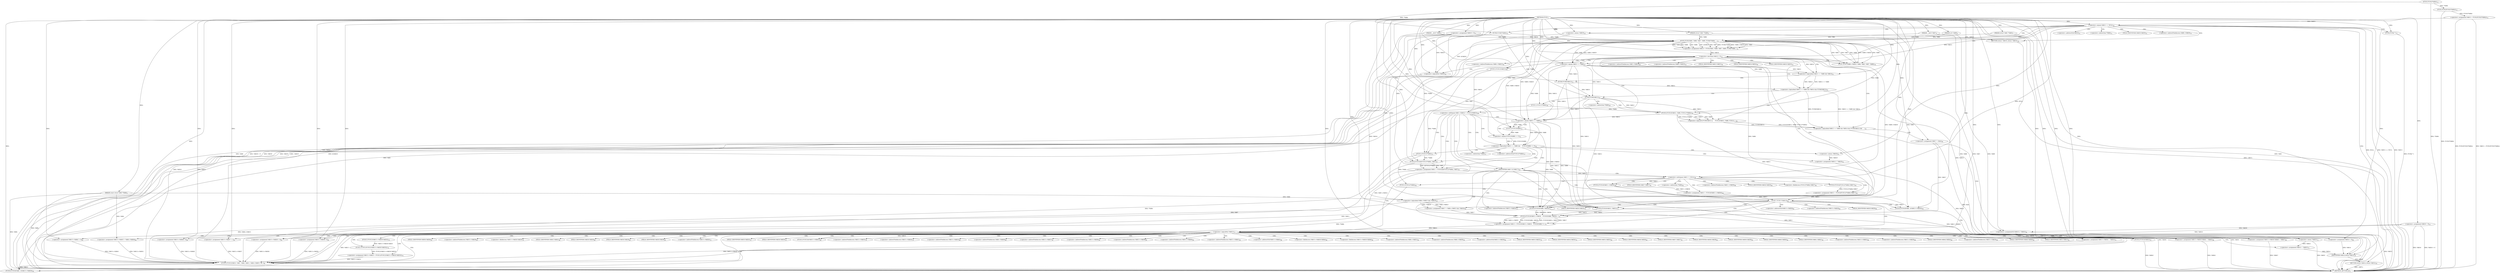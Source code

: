 digraph "FUN1" {  
"8" [label = <(METHOD,FUN1)<SUB>1</SUB>> ]
"291" [label = <(METHOD_RETURN,int)<SUB>1</SUB>> ]
"9" [label = <(PARAM,struct VAR1 *VAR2)<SUB>1</SUB>> ]
"10" [label = <(PARAM,const struct VAR3 *VAR4)<SUB>2</SUB>> ]
"11" [label = <(PARAM,struct VAR5 *VAR6)<SUB>3</SUB>> ]
"12" [label = <(PARAM,__be32 VAR7)<SUB>4</SUB>> ]
"13" [label = <(PARAM,__be32 VAR8)<SUB>4</SUB>> ]
"14" [label = <(PARAM,u32 VAR9)<SUB>4</SUB>> ]
"21" [label = <(&lt;operator&gt;.assignment,VAR16 = 0)<SUB>10</SUB>> ]
"26" [label = <(&lt;operator&gt;.assignment,VAR18 = 0)<SUB>12</SUB>> ]
"29" [label = <(&lt;operator&gt;.assignment,VAR15 = FUN2(FUN3(*VAR4)))<SUB>15</SUB>> ]
"45" [label = <(&lt;operator&gt;.assignment,VAR14 = FUN5(VAR2, VAR8, VAR7, VAR9, FUN6(*VAR4...)<SUB>21</SUB>> ]
"75" [label = <(&lt;operator&gt;.assignment,VAR17 = VAR4-&gt;VAR22 &amp;&amp; !VAR18)<SUB>30</SUB>> ]
"132" [label = <(&lt;operator&gt;.assignment,VAR11 = FUN14(&amp;FUN15(*VAR4), VAR7))<SUB>57</SUB>> ]
"175" [label = <(&lt;operator&gt;.assignment,VAR13 = FUN19(VAR15-&gt;VAR20,
			   FUN20(VAR6, V...)<SUB>70</SUB>> ]
"197" [label = <(&lt;operator&gt;.assignment,VAR13-&gt;VAR33 = FUN21(FUN22(VAR13-&gt;VAR28.VAR20)))<SUB>78</SUB>> ]
"208" [label = <(&lt;operator&gt;.assignment,VAR13-&gt;VAR34 = VAR16)<SUB>79</SUB>> ]
"213" [label = <(&lt;operator&gt;.assignment,VAR13-&gt;VAR35 = VAR4-&gt;VAR36)<SUB>80</SUB>> ]
"220" [label = <(&lt;operator&gt;.assignment,VAR13-&gt;VAR37 = 1)<SUB>81</SUB>> ]
"225" [label = <(&lt;operator&gt;.assignment,VAR13-&gt;VAR38 	= 0)<SUB>82</SUB>> ]
"230" [label = <(&lt;operator&gt;.assignment,VAR13-&gt;VAR39	= 0)<SUB>83</SUB>> ]
"235" [label = <(&lt;operator&gt;.assignment,VAR13-&gt;VAR40	= 0)<SUB>84</SUB>> ]
"240" [label = <(&lt;operator&gt;.assignment,VAR13-&gt;VAR41 = 0)<SUB>85</SUB>> ]
"245" [label = <(FUN23,FUN23(&amp;VAR13-&gt;VAR42))<SUB>86</SUB>> ]
"250" [label = <(FUN24,FUN24(VAR43))<SUB>87</SUB>> ]
"252" [label = <(&lt;operator&gt;.assignment,VAR13-&gt;VAR28.VAR44 = VAR45)<SUB>89</SUB>> ]
"259" [label = <(&lt;operator&gt;.assignment,VAR13-&gt;VAR28.VAR46 = VAR47)<SUB>90</SUB>> ]
"266" [label = <(FUN25,FUN25(VAR13, VAR7, VAR4, VAR11, VAR4-&gt;VAR22, VA...)<SUB>92</SUB>> ]
"278" [label = <(FUN26,FUN26(VAR2, &amp;VAR13-&gt;VAR28))<SUB>93</SUB>> ]
"285" [label = <(&lt;operator&gt;.assignment,VAR14 = 0)<SUB>95</SUB>> ]
"289" [label = <(RETURN,return VAR14;,return VAR14;)<SUB>97</SUB>> ]
"36" [label = <(&lt;operator&gt;.equals,VAR15 == NULL)<SUB>16</SUB>> ]
"62" [label = <(&lt;operator&gt;.lessThan,VAR14 &lt; 0)<SUB>23</SUB>> ]
"84" [label = <(&lt;operator&gt;.logicalAnd,VAR15 == VAR6 &amp;&amp; VAR14 &amp;&amp; FUN8(VAR15) &amp;&amp;


 	  ...)<SUB>31</SUB>> ]
"110" [label = <(&lt;operator&gt;.notEquals,VAR2-&gt;VAR24 != FUN12(VAR25))<SUB>48</SUB>> ]
"141" [label = <(IDENTIFIER,VAR17,if (VAR17))<SUB>58</SUB>> ]
"189" [label = <(&lt;operator&gt;.logicalNot,!VAR13)<SUB>73</SUB>> ]
"290" [label = <(IDENTIFIER,VAR14,return VAR14;)<SUB>97</SUB>> ]
"31" [label = <(FUN2,FUN2(FUN3(*VAR4)))<SUB>15</SUB>> ]
"40" [label = <(FUN4,FUN4(&quot;&quot;))<SUB>17</SUB>> ]
"42" [label = <(RETURN,return -VAR19;,return -VAR19;)<SUB>18</SUB>> ]
"47" [label = <(FUN5,FUN5(VAR2, VAR8, VAR7, VAR9, FUN6(*VAR4),
				 ...)<SUB>21</SUB>> ]
"66" [label = <(FUN7,FUN7(VAR6-&gt;VAR20, VAR6, VAR2, VAR7,
					 VAR8))<SUB>24</SUB>> ]
"77" [label = <(&lt;operator&gt;.logicalAnd,VAR4-&gt;VAR22 &amp;&amp; !VAR18)<SUB>30</SUB>> ]
"103" [label = <(&lt;operators&gt;.assignmentOr,VAR16 |= VAR23)<SUB>38</SUB>> ]
"106" [label = <(&lt;operator&gt;.assignment,VAR17 = false)<SUB>40</SUB>> ]
"134" [label = <(FUN14,FUN14(&amp;FUN15(*VAR4), VAR7))<SUB>57</SUB>> ]
"177" [label = <(FUN19,FUN19(VAR15-&gt;VAR20,
			   FUN20(VAR6, VAR30),
	...)<SUB>70</SUB>> ]
"192" [label = <(&lt;operator&gt;.assignment,VAR14 = -VAR32)<SUB>74</SUB>> ]
"201" [label = <(FUN21,FUN21(FUN22(VAR13-&gt;VAR28.VAR20)))<SUB>78</SUB>> ]
"32" [label = <(FUN3,FUN3(*VAR4))<SUB>15</SUB>> ]
"43" [label = <(&lt;operator&gt;.minus,-VAR19)<SUB>18</SUB>> ]
"52" [label = <(FUN6,FUN6(*VAR4))<SUB>21</SUB>> ]
"81" [label = <(&lt;operator&gt;.logicalNot,!VAR18)<SUB>30</SUB>> ]
"85" [label = <(&lt;operator&gt;.logicalAnd,VAR15 == VAR6 &amp;&amp; VAR14 &amp;&amp; FUN8(VAR15))<SUB>31</SUB>> ]
"93" [label = <(&lt;operator&gt;.logicalOr,FUN9(VAR15) ||

	     FUN10(VAR15, VAR8, FUN11(...)<SUB>34</SUB>> ]
"114" [label = <(FUN12,FUN12(VAR25))<SUB>48</SUB>> ]
"118" [label = <(&lt;operator&gt;.logicalAnd,VAR15 == VAR6 &amp;&amp;
		    FUN13(VAR6) == 0)<SUB>50</SUB>> ]
"144" [label = <(&lt;operator&gt;.notEquals,VAR11 != NULL)<SUB>59</SUB>> ]
"165" [label = <(FUN17,FUN17(VAR13))<SUB>64</SUB>> ]
"181" [label = <(FUN20,FUN20(VAR6, VAR30))<SUB>71</SUB>> ]
"184" [label = <(FUN20,FUN20(VAR15, VAR31))<SUB>72</SUB>> ]
"202" [label = <(FUN22,FUN22(VAR13-&gt;VAR28.VAR20))<SUB>78</SUB>> ]
"86" [label = <(&lt;operator&gt;.logicalAnd,VAR15 == VAR6 &amp;&amp; VAR14)<SUB>31</SUB>> ]
"91" [label = <(FUN8,FUN8(VAR15))<SUB>31</SUB>> ]
"94" [label = <(FUN9,FUN9(VAR15))<SUB>34</SUB>> ]
"96" [label = <(FUN10,FUN10(VAR15, VAR8, FUN11(*VAR4)))<SUB>36</SUB>> ]
"127" [label = <(&lt;operator&gt;.assignment,VAR14 = -VAR19)<SUB>52</SUB>> ]
"136" [label = <(FUN15,FUN15(*VAR4))<SUB>57</SUB>> ]
"148" [label = <(&lt;operator&gt;.assignment,VAR13 = FUN16(VAR11-&gt;VAR26))<SUB>60</SUB>> ]
"168" [label = <(FUN18,FUN18(VAR2, &amp;VAR13-&gt;VAR28))<SUB>65</SUB>> ]
"194" [label = <(&lt;operator&gt;.minus,-VAR32)<SUB>74</SUB>> ]
"87" [label = <(&lt;operator&gt;.equals,VAR15 == VAR6)<SUB>31</SUB>> ]
"99" [label = <(FUN11,FUN11(*VAR4))<SUB>36</SUB>> ]
"119" [label = <(&lt;operator&gt;.equals,VAR15 == VAR6)<SUB>50</SUB>> ]
"122" [label = <(&lt;operator&gt;.equals,FUN13(VAR6) == 0)<SUB>51</SUB>> ]
"156" [label = <(&lt;operator&gt;.assignment,VAR13 = FUN16(FUN15(*VAR4).VAR27))<SUB>62</SUB>> ]
"123" [label = <(FUN13,FUN13(VAR6))<SUB>51</SUB>> ]
"129" [label = <(&lt;operator&gt;.minus,-VAR19)<SUB>52</SUB>> ]
"150" [label = <(FUN16,FUN16(VAR11-&gt;VAR26))<SUB>60</SUB>> ]
"158" [label = <(FUN16,FUN16(FUN15(*VAR4).VAR27))<SUB>62</SUB>> ]
"160" [label = <(FUN15,FUN15(*VAR4))<SUB>62</SUB>> ]
"198" [label = <(&lt;operator&gt;.indirectFieldAccess,VAR13-&gt;VAR33)<SUB>78</SUB>> ]
"209" [label = <(&lt;operator&gt;.indirectFieldAccess,VAR13-&gt;VAR34)<SUB>79</SUB>> ]
"214" [label = <(&lt;operator&gt;.indirectFieldAccess,VAR13-&gt;VAR35)<SUB>80</SUB>> ]
"217" [label = <(&lt;operator&gt;.indirectFieldAccess,VAR4-&gt;VAR36)<SUB>80</SUB>> ]
"221" [label = <(&lt;operator&gt;.indirectFieldAccess,VAR13-&gt;VAR37)<SUB>81</SUB>> ]
"226" [label = <(&lt;operator&gt;.indirectFieldAccess,VAR13-&gt;VAR38)<SUB>82</SUB>> ]
"231" [label = <(&lt;operator&gt;.indirectFieldAccess,VAR13-&gt;VAR39)<SUB>83</SUB>> ]
"236" [label = <(&lt;operator&gt;.indirectFieldAccess,VAR13-&gt;VAR40)<SUB>84</SUB>> ]
"241" [label = <(&lt;operator&gt;.indirectFieldAccess,VAR13-&gt;VAR41)<SUB>85</SUB>> ]
"246" [label = <(&lt;operator&gt;.addressOf,&amp;VAR13-&gt;VAR42)<SUB>86</SUB>> ]
"253" [label = <(&lt;operator&gt;.fieldAccess,VAR13-&gt;VAR28.VAR44)<SUB>89</SUB>> ]
"260" [label = <(&lt;operator&gt;.fieldAccess,VAR13-&gt;VAR28.VAR46)<SUB>90</SUB>> ]
"271" [label = <(&lt;operator&gt;.indirectFieldAccess,VAR4-&gt;VAR22)<SUB>92</SUB>> ]
"274" [label = <(&lt;operator&gt;.indirectFieldAccess,VAR4-&gt;VAR36)<SUB>92</SUB>> ]
"280" [label = <(&lt;operator&gt;.addressOf,&amp;VAR13-&gt;VAR28)<SUB>93</SUB>> ]
"55" [label = <(&lt;operator&gt;.indirectFieldAccess,VAR6-&gt;VAR20)<SUB>22</SUB>> ]
"59" [label = <(&lt;operator&gt;.addressOf,&amp;VAR18)<SUB>22</SUB>> ]
"78" [label = <(&lt;operator&gt;.indirectFieldAccess,VAR4-&gt;VAR22)<SUB>30</SUB>> ]
"111" [label = <(&lt;operator&gt;.indirectFieldAccess,VAR2-&gt;VAR24)<SUB>48</SUB>> ]
"135" [label = <(&lt;operator&gt;.addressOf,&amp;FUN15(*VAR4))<SUB>57</SUB>> ]
"178" [label = <(&lt;operator&gt;.indirectFieldAccess,VAR15-&gt;VAR20)<SUB>70</SUB>> ]
"200" [label = <(FIELD_IDENTIFIER,VAR33,VAR33)<SUB>78</SUB>> ]
"211" [label = <(FIELD_IDENTIFIER,VAR34,VAR34)<SUB>79</SUB>> ]
"216" [label = <(FIELD_IDENTIFIER,VAR35,VAR35)<SUB>80</SUB>> ]
"219" [label = <(FIELD_IDENTIFIER,VAR36,VAR36)<SUB>80</SUB>> ]
"223" [label = <(FIELD_IDENTIFIER,VAR37,VAR37)<SUB>81</SUB>> ]
"228" [label = <(FIELD_IDENTIFIER,VAR38,VAR38)<SUB>82</SUB>> ]
"233" [label = <(FIELD_IDENTIFIER,VAR39,VAR39)<SUB>83</SUB>> ]
"238" [label = <(FIELD_IDENTIFIER,VAR40,VAR40)<SUB>84</SUB>> ]
"243" [label = <(FIELD_IDENTIFIER,VAR41,VAR41)<SUB>85</SUB>> ]
"247" [label = <(&lt;operator&gt;.indirectFieldAccess,VAR13-&gt;VAR42)<SUB>86</SUB>> ]
"254" [label = <(&lt;operator&gt;.indirectFieldAccess,VAR13-&gt;VAR28)<SUB>89</SUB>> ]
"257" [label = <(FIELD_IDENTIFIER,VAR44,VAR44)<SUB>89</SUB>> ]
"261" [label = <(&lt;operator&gt;.indirectFieldAccess,VAR13-&gt;VAR28)<SUB>90</SUB>> ]
"264" [label = <(FIELD_IDENTIFIER,VAR46,VAR46)<SUB>90</SUB>> ]
"273" [label = <(FIELD_IDENTIFIER,VAR22,VAR22)<SUB>92</SUB>> ]
"276" [label = <(FIELD_IDENTIFIER,VAR36,VAR36)<SUB>92</SUB>> ]
"281" [label = <(&lt;operator&gt;.indirectFieldAccess,VAR13-&gt;VAR28)<SUB>93</SUB>> ]
"53" [label = <(&lt;operator&gt;.indirection,*VAR4)<SUB>21</SUB>> ]
"57" [label = <(FIELD_IDENTIFIER,VAR20,VAR20)<SUB>22</SUB>> ]
"67" [label = <(&lt;operator&gt;.indirectFieldAccess,VAR6-&gt;VAR20)<SUB>24</SUB>> ]
"80" [label = <(FIELD_IDENTIFIER,VAR22,VAR22)<SUB>30</SUB>> ]
"113" [label = <(FIELD_IDENTIFIER,VAR24,VAR24)<SUB>48</SUB>> ]
"180" [label = <(FIELD_IDENTIFIER,VAR20,VAR20)<SUB>70</SUB>> ]
"203" [label = <(&lt;operator&gt;.fieldAccess,VAR13-&gt;VAR28.VAR20)<SUB>78</SUB>> ]
"249" [label = <(FIELD_IDENTIFIER,VAR42,VAR42)<SUB>86</SUB>> ]
"256" [label = <(FIELD_IDENTIFIER,VAR28,VAR28)<SUB>89</SUB>> ]
"263" [label = <(FIELD_IDENTIFIER,VAR28,VAR28)<SUB>90</SUB>> ]
"283" [label = <(FIELD_IDENTIFIER,VAR28,VAR28)<SUB>93</SUB>> ]
"69" [label = <(FIELD_IDENTIFIER,VAR20,VAR20)<SUB>24</SUB>> ]
"137" [label = <(&lt;operator&gt;.indirection,*VAR4)<SUB>57</SUB>> ]
"204" [label = <(&lt;operator&gt;.indirectFieldAccess,VAR13-&gt;VAR28)<SUB>78</SUB>> ]
"207" [label = <(FIELD_IDENTIFIER,VAR20,VAR20)<SUB>78</SUB>> ]
"100" [label = <(&lt;operator&gt;.indirection,*VAR4)<SUB>36</SUB>> ]
"170" [label = <(&lt;operator&gt;.addressOf,&amp;VAR13-&gt;VAR28)<SUB>65</SUB>> ]
"206" [label = <(FIELD_IDENTIFIER,VAR28,VAR28)<SUB>78</SUB>> ]
"151" [label = <(&lt;operator&gt;.indirectFieldAccess,VAR11-&gt;VAR26)<SUB>60</SUB>> ]
"171" [label = <(&lt;operator&gt;.indirectFieldAccess,VAR13-&gt;VAR28)<SUB>65</SUB>> ]
"153" [label = <(FIELD_IDENTIFIER,VAR26,VAR26)<SUB>60</SUB>> ]
"159" [label = <(&lt;operator&gt;.fieldAccess,FUN15(*VAR4).VAR27)<SUB>62</SUB>> ]
"173" [label = <(FIELD_IDENTIFIER,VAR28,VAR28)<SUB>65</SUB>> ]
"163" [label = <(FIELD_IDENTIFIER,VAR27,VAR27)<SUB>62</SUB>> ]
"161" [label = <(&lt;operator&gt;.indirection,*VAR4)<SUB>62</SUB>> ]
  "289" -> "291"  [ label = "DDG: &lt;RET&gt;"] 
  "42" -> "291"  [ label = "DDG: &lt;RET&gt;"] 
  "9" -> "291"  [ label = "DDG: VAR2"] 
  "10" -> "291"  [ label = "DDG: VAR4"] 
  "11" -> "291"  [ label = "DDG: VAR6"] 
  "12" -> "291"  [ label = "DDG: VAR7"] 
  "13" -> "291"  [ label = "DDG: VAR8"] 
  "14" -> "291"  [ label = "DDG: VAR9"] 
  "21" -> "291"  [ label = "DDG: VAR16"] 
  "21" -> "291"  [ label = "DDG: VAR16 = 0"] 
  "26" -> "291"  [ label = "DDG: VAR18"] 
  "26" -> "291"  [ label = "DDG: VAR18 = 0"] 
  "32" -> "291"  [ label = "DDG: *VAR4"] 
  "31" -> "291"  [ label = "DDG: FUN3(*VAR4)"] 
  "29" -> "291"  [ label = "DDG: FUN2(FUN3(*VAR4))"] 
  "29" -> "291"  [ label = "DDG: VAR15 = FUN2(FUN3(*VAR4))"] 
  "36" -> "291"  [ label = "DDG: VAR15"] 
  "36" -> "291"  [ label = "DDG: NULL"] 
  "36" -> "291"  [ label = "DDG: VAR15 == NULL"] 
  "40" -> "291"  [ label = "DDG: FUN4(&quot;&quot;)"] 
  "43" -> "291"  [ label = "DDG: VAR19"] 
  "43" -> "291"  [ label = "DDG: -VAR19"] 
  "194" -> "291"  [ label = "DDG: VAR32"] 
  "250" -> "291"  [ label = "DDG: VAR43"] 
  "184" -> "291"  [ label = "DDG: VAR31"] 
  "114" -> "291"  [ label = "DDG: VAR25"] 
  "252" -> "291"  [ label = "DDG: VAR45"] 
  "259" -> "291"  [ label = "DDG: VAR47"] 
  "181" -> "291"  [ label = "DDG: VAR30"] 
  "106" -> "291"  [ label = "DDG: false"] 
  "103" -> "291"  [ label = "DDG: VAR23"] 
  "8" -> "9"  [ label = "DDG: "] 
  "8" -> "10"  [ label = "DDG: "] 
  "8" -> "11"  [ label = "DDG: "] 
  "8" -> "12"  [ label = "DDG: "] 
  "8" -> "13"  [ label = "DDG: "] 
  "8" -> "14"  [ label = "DDG: "] 
  "8" -> "21"  [ label = "DDG: "] 
  "8" -> "26"  [ label = "DDG: "] 
  "31" -> "29"  [ label = "DDG: FUN3(*VAR4)"] 
  "47" -> "45"  [ label = "DDG: VAR6"] 
  "47" -> "45"  [ label = "DDG: VAR8"] 
  "47" -> "45"  [ label = "DDG: &amp;VAR18"] 
  "47" -> "45"  [ label = "DDG: VAR7"] 
  "47" -> "45"  [ label = "DDG: FUN6(*VAR4)"] 
  "47" -> "45"  [ label = "DDG: VAR6-&gt;VAR20"] 
  "47" -> "45"  [ label = "DDG: VAR2"] 
  "47" -> "45"  [ label = "DDG: VAR9"] 
  "77" -> "75"  [ label = "DDG: VAR4-&gt;VAR22"] 
  "77" -> "75"  [ label = "DDG: !VAR18"] 
  "134" -> "132"  [ label = "DDG: &amp;FUN15(*VAR4)"] 
  "134" -> "132"  [ label = "DDG: VAR7"] 
  "177" -> "175"  [ label = "DDG: VAR15-&gt;VAR20"] 
  "177" -> "175"  [ label = "DDG: FUN20(VAR6, VAR30)"] 
  "177" -> "175"  [ label = "DDG: FUN20(VAR15, VAR31)"] 
  "177" -> "175"  [ label = "DDG: VAR17"] 
  "201" -> "197"  [ label = "DDG: FUN22(VAR13-&gt;VAR28.VAR20)"] 
  "21" -> "208"  [ label = "DDG: VAR16"] 
  "103" -> "208"  [ label = "DDG: VAR16"] 
  "8" -> "208"  [ label = "DDG: "] 
  "10" -> "213"  [ label = "DDG: VAR4"] 
  "8" -> "220"  [ label = "DDG: "] 
  "8" -> "225"  [ label = "DDG: "] 
  "8" -> "230"  [ label = "DDG: "] 
  "8" -> "235"  [ label = "DDG: "] 
  "8" -> "240"  [ label = "DDG: "] 
  "8" -> "252"  [ label = "DDG: "] 
  "8" -> "259"  [ label = "DDG: "] 
  "8" -> "285"  [ label = "DDG: "] 
  "290" -> "289"  [ label = "DDG: VAR14"] 
  "8" -> "141"  [ label = "DDG: "] 
  "189" -> "245"  [ label = "DDG: VAR13"] 
  "8" -> "250"  [ label = "DDG: "] 
  "189" -> "266"  [ label = "DDG: VAR13"] 
  "197" -> "266"  [ label = "DDG: VAR13-&gt;VAR33"] 
  "208" -> "266"  [ label = "DDG: VAR13-&gt;VAR34"] 
  "213" -> "266"  [ label = "DDG: VAR13-&gt;VAR35"] 
  "220" -> "266"  [ label = "DDG: VAR13-&gt;VAR37"] 
  "225" -> "266"  [ label = "DDG: VAR13-&gt;VAR38"] 
  "230" -> "266"  [ label = "DDG: VAR13-&gt;VAR39"] 
  "235" -> "266"  [ label = "DDG: VAR13-&gt;VAR40"] 
  "240" -> "266"  [ label = "DDG: VAR13-&gt;VAR41"] 
  "8" -> "266"  [ label = "DDG: "] 
  "134" -> "266"  [ label = "DDG: VAR7"] 
  "10" -> "266"  [ label = "DDG: VAR4"] 
  "77" -> "266"  [ label = "DDG: VAR4-&gt;VAR22"] 
  "136" -> "266"  [ label = "DDG: *VAR4"] 
  "160" -> "266"  [ label = "DDG: *VAR4"] 
  "132" -> "266"  [ label = "DDG: VAR11"] 
  "144" -> "266"  [ label = "DDG: VAR11"] 
  "150" -> "266"  [ label = "DDG: VAR11-&gt;VAR26"] 
  "26" -> "266"  [ label = "DDG: VAR18"] 
  "47" -> "266"  [ label = "DDG: &amp;VAR18"] 
  "81" -> "266"  [ label = "DDG: VAR18"] 
  "47" -> "278"  [ label = "DDG: VAR2"] 
  "110" -> "278"  [ label = "DDG: VAR2-&gt;VAR24"] 
  "8" -> "278"  [ label = "DDG: "] 
  "266" -> "278"  [ label = "DDG: VAR13"] 
  "192" -> "290"  [ label = "DDG: VAR14"] 
  "285" -> "290"  [ label = "DDG: VAR14"] 
  "127" -> "290"  [ label = "DDG: VAR14"] 
  "62" -> "290"  [ label = "DDG: VAR14"] 
  "8" -> "290"  [ label = "DDG: "] 
  "32" -> "31"  [ label = "DDG: *VAR4"] 
  "29" -> "36"  [ label = "DDG: VAR15"] 
  "8" -> "36"  [ label = "DDG: "] 
  "43" -> "42"  [ label = "DDG: -VAR19"] 
  "9" -> "47"  [ label = "DDG: VAR2"] 
  "8" -> "47"  [ label = "DDG: "] 
  "13" -> "47"  [ label = "DDG: VAR8"] 
  "12" -> "47"  [ label = "DDG: VAR7"] 
  "14" -> "47"  [ label = "DDG: VAR9"] 
  "52" -> "47"  [ label = "DDG: *VAR4"] 
  "11" -> "47"  [ label = "DDG: VAR6"] 
  "26" -> "47"  [ label = "DDG: VAR18"] 
  "45" -> "62"  [ label = "DDG: VAR14"] 
  "8" -> "62"  [ label = "DDG: "] 
  "10" -> "77"  [ label = "DDG: VAR4"] 
  "81" -> "77"  [ label = "DDG: VAR18"] 
  "85" -> "84"  [ label = "DDG: VAR15 == VAR6 &amp;&amp; VAR14"] 
  "85" -> "84"  [ label = "DDG: FUN8(VAR15)"] 
  "93" -> "84"  [ label = "DDG: FUN9(VAR15)"] 
  "93" -> "84"  [ label = "DDG: FUN10(VAR15, VAR8, FUN11(*VAR4))"] 
  "8" -> "103"  [ label = "DDG: "] 
  "8" -> "106"  [ label = "DDG: "] 
  "47" -> "110"  [ label = "DDG: VAR2"] 
  "114" -> "110"  [ label = "DDG: VAR25"] 
  "136" -> "134"  [ label = "DDG: *VAR4"] 
  "47" -> "134"  [ label = "DDG: VAR7"] 
  "8" -> "134"  [ label = "DDG: "] 
  "184" -> "177"  [ label = "DDG: VAR15"] 
  "181" -> "177"  [ label = "DDG: VAR6"] 
  "181" -> "177"  [ label = "DDG: VAR30"] 
  "184" -> "177"  [ label = "DDG: VAR31"] 
  "75" -> "177"  [ label = "DDG: VAR17"] 
  "106" -> "177"  [ label = "DDG: VAR17"] 
  "8" -> "177"  [ label = "DDG: "] 
  "175" -> "189"  [ label = "DDG: VAR13"] 
  "8" -> "189"  [ label = "DDG: "] 
  "194" -> "192"  [ label = "DDG: VAR32"] 
  "202" -> "201"  [ label = "DDG: VAR13-&gt;VAR28.VAR20"] 
  "8" -> "40"  [ label = "DDG: "] 
  "32" -> "52"  [ label = "DDG: *VAR4"] 
  "47" -> "66"  [ label = "DDG: VAR6-&gt;VAR20"] 
  "47" -> "66"  [ label = "DDG: VAR6"] 
  "8" -> "66"  [ label = "DDG: "] 
  "47" -> "66"  [ label = "DDG: VAR2"] 
  "47" -> "66"  [ label = "DDG: VAR7"] 
  "47" -> "66"  [ label = "DDG: VAR8"] 
  "26" -> "81"  [ label = "DDG: VAR18"] 
  "47" -> "81"  [ label = "DDG: &amp;VAR18"] 
  "8" -> "81"  [ label = "DDG: "] 
  "86" -> "85"  [ label = "DDG: VAR15 == VAR6"] 
  "86" -> "85"  [ label = "DDG: VAR14"] 
  "91" -> "85"  [ label = "DDG: VAR15"] 
  "94" -> "93"  [ label = "DDG: VAR15"] 
  "96" -> "93"  [ label = "DDG: VAR15"] 
  "96" -> "93"  [ label = "DDG: VAR8"] 
  "96" -> "93"  [ label = "DDG: FUN11(*VAR4)"] 
  "21" -> "103"  [ label = "DDG: VAR16"] 
  "8" -> "114"  [ label = "DDG: "] 
  "47" -> "181"  [ label = "DDG: VAR6-&gt;VAR20"] 
  "87" -> "181"  [ label = "DDG: VAR6"] 
  "119" -> "181"  [ label = "DDG: VAR6"] 
  "123" -> "181"  [ label = "DDG: VAR6"] 
  "8" -> "181"  [ label = "DDG: "] 
  "87" -> "184"  [ label = "DDG: VAR15"] 
  "91" -> "184"  [ label = "DDG: VAR15"] 
  "94" -> "184"  [ label = "DDG: VAR15"] 
  "96" -> "184"  [ label = "DDG: VAR15"] 
  "119" -> "184"  [ label = "DDG: VAR15"] 
  "8" -> "184"  [ label = "DDG: "] 
  "8" -> "43"  [ label = "DDG: "] 
  "87" -> "86"  [ label = "DDG: VAR15"] 
  "87" -> "86"  [ label = "DDG: VAR6"] 
  "62" -> "86"  [ label = "DDG: VAR14"] 
  "8" -> "86"  [ label = "DDG: "] 
  "87" -> "91"  [ label = "DDG: VAR15"] 
  "8" -> "91"  [ label = "DDG: "] 
  "87" -> "94"  [ label = "DDG: VAR15"] 
  "91" -> "94"  [ label = "DDG: VAR15"] 
  "8" -> "94"  [ label = "DDG: "] 
  "94" -> "96"  [ label = "DDG: VAR15"] 
  "8" -> "96"  [ label = "DDG: "] 
  "47" -> "96"  [ label = "DDG: VAR8"] 
  "99" -> "96"  [ label = "DDG: *VAR4"] 
  "119" -> "118"  [ label = "DDG: VAR15"] 
  "119" -> "118"  [ label = "DDG: VAR6"] 
  "122" -> "118"  [ label = "DDG: FUN13(VAR6)"] 
  "122" -> "118"  [ label = "DDG: 0"] 
  "129" -> "127"  [ label = "DDG: VAR19"] 
  "52" -> "136"  [ label = "DDG: *VAR4"] 
  "99" -> "136"  [ label = "DDG: *VAR4"] 
  "132" -> "144"  [ label = "DDG: VAR11"] 
  "8" -> "144"  [ label = "DDG: "] 
  "36" -> "144"  [ label = "DDG: NULL"] 
  "150" -> "148"  [ label = "DDG: VAR11-&gt;VAR26"] 
  "156" -> "165"  [ label = "DDG: VAR13"] 
  "148" -> "165"  [ label = "DDG: VAR13"] 
  "8" -> "165"  [ label = "DDG: "] 
  "8" -> "194"  [ label = "DDG: "] 
  "36" -> "87"  [ label = "DDG: VAR15"] 
  "8" -> "87"  [ label = "DDG: "] 
  "47" -> "87"  [ label = "DDG: VAR6-&gt;VAR20"] 
  "47" -> "87"  [ label = "DDG: VAR6"] 
  "52" -> "99"  [ label = "DDG: *VAR4"] 
  "87" -> "119"  [ label = "DDG: VAR15"] 
  "91" -> "119"  [ label = "DDG: VAR15"] 
  "94" -> "119"  [ label = "DDG: VAR15"] 
  "96" -> "119"  [ label = "DDG: VAR15"] 
  "8" -> "119"  [ label = "DDG: "] 
  "47" -> "119"  [ label = "DDG: VAR6-&gt;VAR20"] 
  "87" -> "119"  [ label = "DDG: VAR6"] 
  "123" -> "122"  [ label = "DDG: VAR6"] 
  "8" -> "122"  [ label = "DDG: "] 
  "158" -> "156"  [ label = "DDG: FUN15(*VAR4).VAR27"] 
  "47" -> "168"  [ label = "DDG: VAR2"] 
  "110" -> "168"  [ label = "DDG: VAR2-&gt;VAR24"] 
  "8" -> "168"  [ label = "DDG: "] 
  "165" -> "168"  [ label = "DDG: VAR13"] 
  "47" -> "123"  [ label = "DDG: VAR6-&gt;VAR20"] 
  "119" -> "123"  [ label = "DDG: VAR6"] 
  "8" -> "123"  [ label = "DDG: "] 
  "8" -> "129"  [ label = "DDG: "] 
  "144" -> "150"  [ label = "DDG: VAR11"] 
  "136" -> "160"  [ label = "DDG: *VAR4"] 
  "36" -> "42"  [ label = "CDG: "] 
  "36" -> "52"  [ label = "CDG: "] 
  "36" -> "40"  [ label = "CDG: "] 
  "36" -> "59"  [ label = "CDG: "] 
  "36" -> "53"  [ label = "CDG: "] 
  "36" -> "55"  [ label = "CDG: "] 
  "36" -> "57"  [ label = "CDG: "] 
  "36" -> "289"  [ label = "CDG: "] 
  "36" -> "43"  [ label = "CDG: "] 
  "36" -> "47"  [ label = "CDG: "] 
  "36" -> "45"  [ label = "CDG: "] 
  "36" -> "62"  [ label = "CDG: "] 
  "62" -> "84"  [ label = "CDG: "] 
  "62" -> "114"  [ label = "CDG: "] 
  "62" -> "80"  [ label = "CDG: "] 
  "62" -> "86"  [ label = "CDG: "] 
  "62" -> "66"  [ label = "CDG: "] 
  "62" -> "77"  [ label = "CDG: "] 
  "62" -> "113"  [ label = "CDG: "] 
  "62" -> "75"  [ label = "CDG: "] 
  "62" -> "85"  [ label = "CDG: "] 
  "62" -> "69"  [ label = "CDG: "] 
  "62" -> "67"  [ label = "CDG: "] 
  "62" -> "87"  [ label = "CDG: "] 
  "62" -> "111"  [ label = "CDG: "] 
  "62" -> "110"  [ label = "CDG: "] 
  "62" -> "78"  [ label = "CDG: "] 
  "84" -> "103"  [ label = "CDG: "] 
  "84" -> "106"  [ label = "CDG: "] 
  "110" -> "136"  [ label = "CDG: "] 
  "110" -> "134"  [ label = "CDG: "] 
  "110" -> "118"  [ label = "CDG: "] 
  "110" -> "141"  [ label = "CDG: "] 
  "110" -> "135"  [ label = "CDG: "] 
  "110" -> "132"  [ label = "CDG: "] 
  "110" -> "119"  [ label = "CDG: "] 
  "110" -> "137"  [ label = "CDG: "] 
  "141" -> "181"  [ label = "CDG: "] 
  "141" -> "184"  [ label = "CDG: "] 
  "141" -> "180"  [ label = "CDG: "] 
  "141" -> "177"  [ label = "CDG: "] 
  "141" -> "178"  [ label = "CDG: "] 
  "141" -> "189"  [ label = "CDG: "] 
  "141" -> "144"  [ label = "CDG: "] 
  "141" -> "165"  [ label = "CDG: "] 
  "141" -> "175"  [ label = "CDG: "] 
  "189" -> "214"  [ label = "CDG: "] 
  "189" -> "230"  [ label = "CDG: "] 
  "189" -> "192"  [ label = "CDG: "] 
  "189" -> "209"  [ label = "CDG: "] 
  "189" -> "240"  [ label = "CDG: "] 
  "189" -> "226"  [ label = "CDG: "] 
  "189" -> "283"  [ label = "CDG: "] 
  "189" -> "213"  [ label = "CDG: "] 
  "189" -> "243"  [ label = "CDG: "] 
  "189" -> "256"  [ label = "CDG: "] 
  "189" -> "228"  [ label = "CDG: "] 
  "189" -> "204"  [ label = "CDG: "] 
  "189" -> "206"  [ label = "CDG: "] 
  "189" -> "264"  [ label = "CDG: "] 
  "189" -> "247"  [ label = "CDG: "] 
  "189" -> "208"  [ label = "CDG: "] 
  "189" -> "238"  [ label = "CDG: "] 
  "189" -> "281"  [ label = "CDG: "] 
  "189" -> "194"  [ label = "CDG: "] 
  "189" -> "276"  [ label = "CDG: "] 
  "189" -> "202"  [ label = "CDG: "] 
  "189" -> "249"  [ label = "CDG: "] 
  "189" -> "201"  [ label = "CDG: "] 
  "189" -> "274"  [ label = "CDG: "] 
  "189" -> "236"  [ label = "CDG: "] 
  "189" -> "200"  [ label = "CDG: "] 
  "189" -> "260"  [ label = "CDG: "] 
  "189" -> "217"  [ label = "CDG: "] 
  "189" -> "253"  [ label = "CDG: "] 
  "189" -> "254"  [ label = "CDG: "] 
  "189" -> "278"  [ label = "CDG: "] 
  "189" -> "241"  [ label = "CDG: "] 
  "189" -> "216"  [ label = "CDG: "] 
  "189" -> "225"  [ label = "CDG: "] 
  "189" -> "257"  [ label = "CDG: "] 
  "189" -> "273"  [ label = "CDG: "] 
  "189" -> "261"  [ label = "CDG: "] 
  "189" -> "197"  [ label = "CDG: "] 
  "189" -> "198"  [ label = "CDG: "] 
  "189" -> "245"  [ label = "CDG: "] 
  "189" -> "223"  [ label = "CDG: "] 
  "189" -> "285"  [ label = "CDG: "] 
  "189" -> "231"  [ label = "CDG: "] 
  "189" -> "259"  [ label = "CDG: "] 
  "189" -> "246"  [ label = "CDG: "] 
  "189" -> "207"  [ label = "CDG: "] 
  "189" -> "221"  [ label = "CDG: "] 
  "189" -> "280"  [ label = "CDG: "] 
  "189" -> "233"  [ label = "CDG: "] 
  "189" -> "252"  [ label = "CDG: "] 
  "189" -> "235"  [ label = "CDG: "] 
  "189" -> "220"  [ label = "CDG: "] 
  "189" -> "263"  [ label = "CDG: "] 
  "189" -> "211"  [ label = "CDG: "] 
  "189" -> "271"  [ label = "CDG: "] 
  "189" -> "203"  [ label = "CDG: "] 
  "189" -> "250"  [ label = "CDG: "] 
  "189" -> "266"  [ label = "CDG: "] 
  "189" -> "219"  [ label = "CDG: "] 
  "78" -> "81"  [ label = "CDG: "] 
  "85" -> "93"  [ label = "CDG: "] 
  "85" -> "94"  [ label = "CDG: "] 
  "86" -> "91"  [ label = "CDG: "] 
  "94" -> "100"  [ label = "CDG: "] 
  "94" -> "96"  [ label = "CDG: "] 
  "94" -> "99"  [ label = "CDG: "] 
  "118" -> "136"  [ label = "CDG: "] 
  "118" -> "129"  [ label = "CDG: "] 
  "118" -> "134"  [ label = "CDG: "] 
  "118" -> "127"  [ label = "CDG: "] 
  "118" -> "141"  [ label = "CDG: "] 
  "118" -> "135"  [ label = "CDG: "] 
  "118" -> "132"  [ label = "CDG: "] 
  "118" -> "137"  [ label = "CDG: "] 
  "144" -> "161"  [ label = "CDG: "] 
  "144" -> "163"  [ label = "CDG: "] 
  "144" -> "150"  [ label = "CDG: "] 
  "144" -> "148"  [ label = "CDG: "] 
  "144" -> "158"  [ label = "CDG: "] 
  "144" -> "160"  [ label = "CDG: "] 
  "144" -> "159"  [ label = "CDG: "] 
  "144" -> "151"  [ label = "CDG: "] 
  "144" -> "153"  [ label = "CDG: "] 
  "144" -> "156"  [ label = "CDG: "] 
  "165" -> "168"  [ label = "CDG: "] 
  "165" -> "170"  [ label = "CDG: "] 
  "165" -> "181"  [ label = "CDG: "] 
  "165" -> "184"  [ label = "CDG: "] 
  "165" -> "180"  [ label = "CDG: "] 
  "165" -> "177"  [ label = "CDG: "] 
  "165" -> "178"  [ label = "CDG: "] 
  "165" -> "189"  [ label = "CDG: "] 
  "165" -> "285"  [ label = "CDG: "] 
  "165" -> "173"  [ label = "CDG: "] 
  "165" -> "171"  [ label = "CDG: "] 
  "165" -> "175"  [ label = "CDG: "] 
  "119" -> "122"  [ label = "CDG: "] 
  "119" -> "123"  [ label = "CDG: "] 
}

